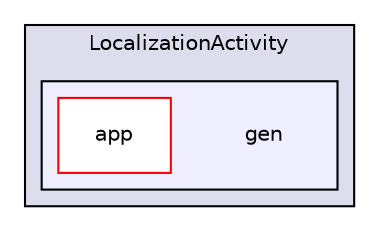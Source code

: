 digraph "Andriod/LocalizationActivity/gen" {
  compound=true
  node [ fontsize="10", fontname="Helvetica"];
  edge [ labelfontsize="10", labelfontname="Helvetica"];
  subgraph clusterdir_8741d57682459b70bdd19d2f89ee68e3 {
    graph [ bgcolor="#ddddee", pencolor="black", label="LocalizationActivity" fontname="Helvetica", fontsize="10", URL="dir_8741d57682459b70bdd19d2f89ee68e3.html"]
  subgraph clusterdir_d8eda52dc445a6a61e1716887c5152a4 {
    graph [ bgcolor="#eeeeff", pencolor="black", label="" URL="dir_d8eda52dc445a6a61e1716887c5152a4.html"];
    dir_d8eda52dc445a6a61e1716887c5152a4 [shape=plaintext label="gen"];
    dir_08a07d1e4b070dba4598782df38fbc6b [shape=box label="app" color="red" fillcolor="white" style="filled" URL="dir_08a07d1e4b070dba4598782df38fbc6b.html"];
  }
  }
}
